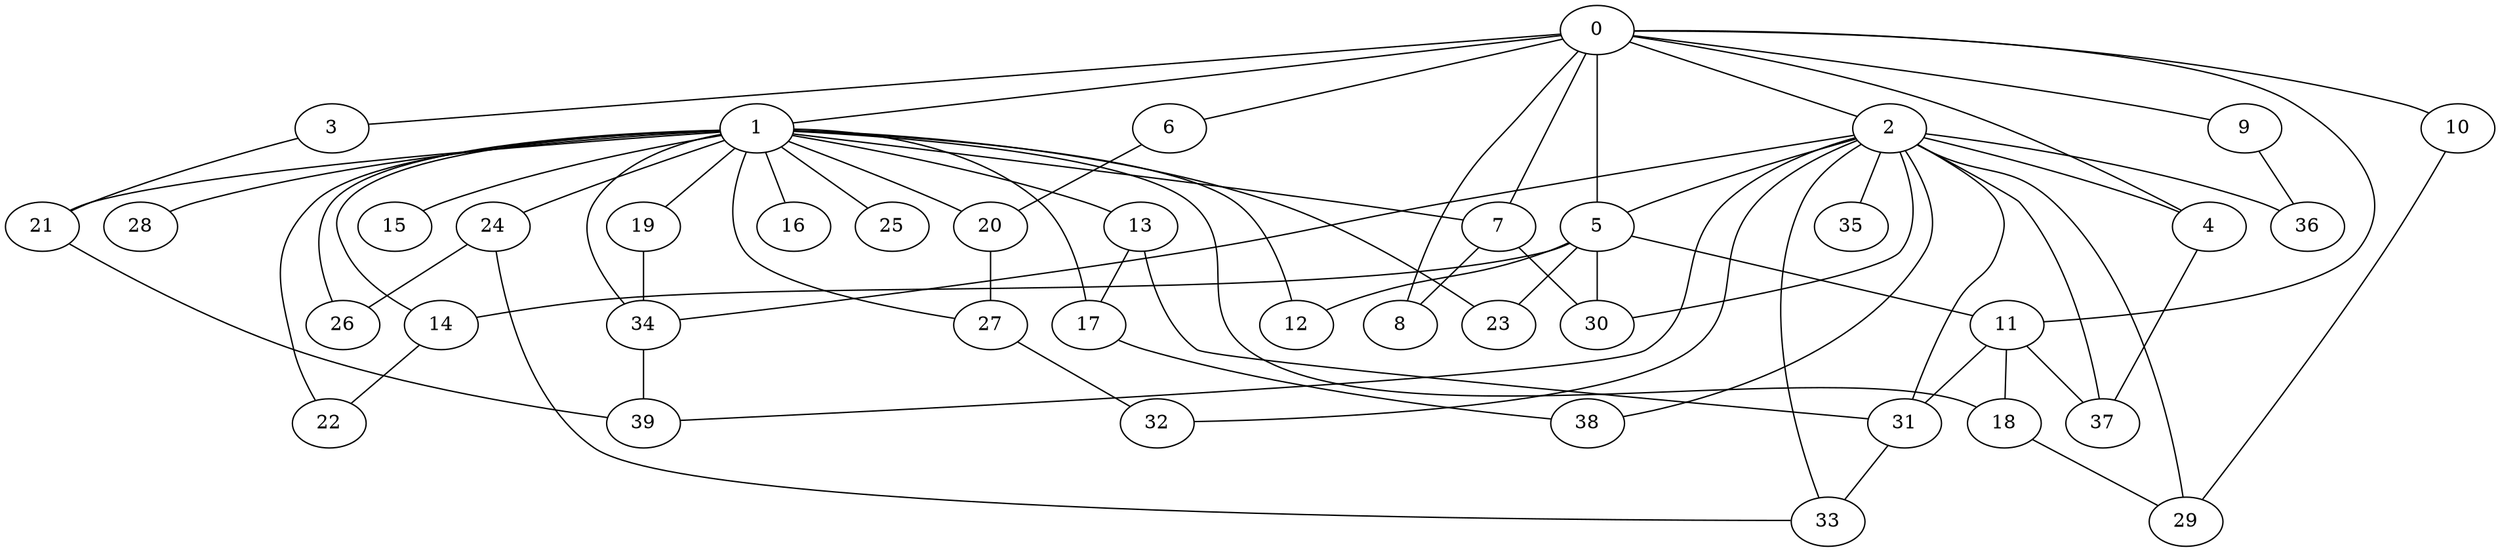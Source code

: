 
graph graphname {
    0 -- 1
0 -- 2
0 -- 3
0 -- 4
0 -- 5
0 -- 6
0 -- 7
0 -- 8
0 -- 9
0 -- 10
0 -- 11
1 -- 12
1 -- 13
1 -- 14
1 -- 15
1 -- 16
1 -- 17
1 -- 18
1 -- 19
1 -- 20
1 -- 21
1 -- 22
1 -- 23
1 -- 24
1 -- 25
1 -- 26
1 -- 27
1 -- 28
1 -- 34
1 -- 7
2 -- 32
2 -- 34
2 -- 35
2 -- 36
2 -- 37
2 -- 38
2 -- 33
2 -- 39
2 -- 29
2 -- 30
2 -- 31
2 -- 5
2 -- 4
3 -- 21
4 -- 37
5 -- 30
5 -- 23
5 -- 12
5 -- 11
5 -- 14
6 -- 20
7 -- 30
7 -- 8
9 -- 36
10 -- 29
11 -- 31
11 -- 37
11 -- 18
13 -- 17
13 -- 31
14 -- 22
17 -- 38
18 -- 29
19 -- 34
20 -- 27
21 -- 39
24 -- 26
24 -- 33
27 -- 32
31 -- 33
34 -- 39

}

